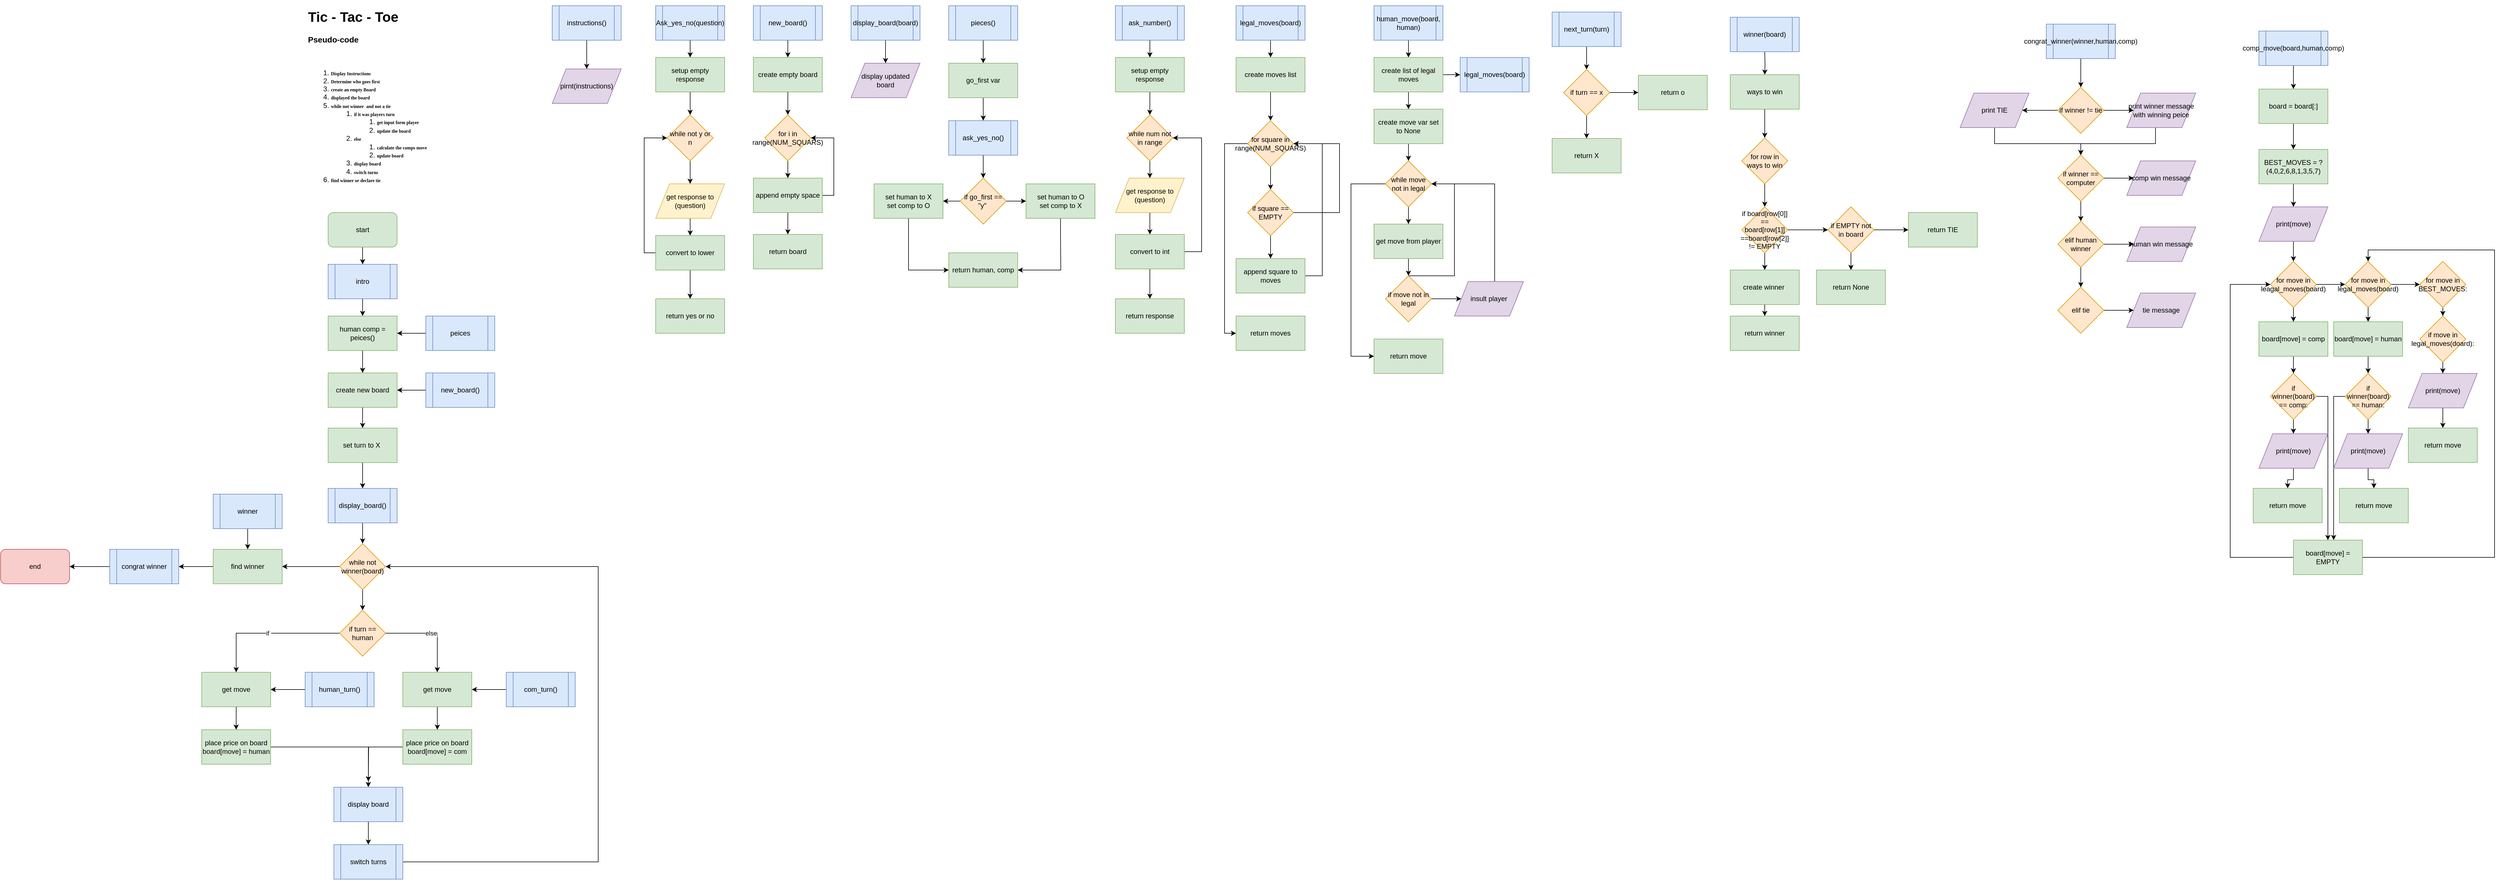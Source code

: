 <mxfile version="11.3.0" type="device" pages="1"><diagram id="eetFQsAR4X0BV-GawQ6A" name="Page-1"><mxGraphModel dx="1655" dy="462" grid="1" gridSize="10" guides="1" tooltips="1" connect="1" arrows="1" fold="1" page="1" pageScale="1" pageWidth="850" pageHeight="1100" math="0" shadow="0"><root><mxCell id="0"/><mxCell id="1" parent="0"/><mxCell id="83Tw8x8b0fD1FHuKYEiR-1" value="&lt;h1&gt;Tic - Tac - Toe&amp;nbsp;&lt;/h1&gt;&lt;h3&gt;&lt;b&gt;Pseudo-code&lt;/b&gt;&lt;/h3&gt;&lt;br&gt;&lt;ol&gt;&lt;li&gt;&lt;h5 style=&quot;line-height: 90% ; margin-top: 10pt ; margin-bottom: 0pt ; margin-left: 0.5in ; text-indent: -0.5in ; direction: ltr ; unicode-bidi: embed ; word-break: normal&quot;&gt;&lt;font face=&quot;Trebuchet MS&quot; style=&quot;font-size: 8px&quot;&gt;&lt;b&gt;Display Instructions&lt;/b&gt;&lt;/font&gt;&lt;/h5&gt;&lt;/li&gt;&lt;li&gt;&lt;div&gt;&lt;font face=&quot;Trebuchet MS&quot; style=&quot;font-size: 8px&quot;&gt;&lt;b&gt;Determine who goes first&lt;/b&gt;&lt;/font&gt;&lt;/div&gt;&lt;/li&gt;&lt;li&gt;&lt;div&gt;&lt;font face=&quot;Trebuchet MS&quot; style=&quot;font-size: 8px&quot;&gt;&lt;b&gt;create an empty Board&lt;/b&gt;&lt;/font&gt;&lt;/div&gt;&lt;/li&gt;&lt;li&gt;&lt;div&gt;&lt;font face=&quot;Trebuchet MS&quot; style=&quot;font-size: 8px&quot;&gt;&lt;b&gt;displayed the board&lt;/b&gt;&lt;/font&gt;&lt;/div&gt;&lt;/li&gt;&lt;li&gt;&lt;div&gt;&lt;font face=&quot;Trebuchet MS&quot; style=&quot;font-size: 8px&quot;&gt;&lt;b&gt;while not winner&amp;nbsp; and not a tie&lt;/b&gt;&lt;/font&gt;&lt;/div&gt;&lt;/li&gt;&lt;ol&gt;&lt;li&gt;&lt;font face=&quot;Trebuchet MS&quot;&gt;&lt;span style=&quot;font-size: 8px&quot;&gt;&lt;b&gt;if it was players turn&lt;/b&gt;&lt;/span&gt;&lt;/font&gt;&lt;/li&gt;&lt;ol&gt;&lt;li&gt;&lt;font face=&quot;Trebuchet MS&quot;&gt;&lt;span style=&quot;font-size: 8px&quot;&gt;&lt;b&gt;get input form player&lt;/b&gt;&lt;/span&gt;&lt;/font&gt;&lt;/li&gt;&lt;li&gt;&lt;font face=&quot;Trebuchet MS&quot;&gt;&lt;span style=&quot;font-size: 8px&quot;&gt;&lt;b&gt;update the board&lt;/b&gt;&lt;/span&gt;&lt;/font&gt;&lt;/li&gt;&lt;/ol&gt;&lt;li&gt;&lt;font face=&quot;Trebuchet MS&quot;&gt;&lt;span style=&quot;font-size: 8px&quot;&gt;&lt;b&gt;else&amp;nbsp;&lt;/b&gt;&lt;/span&gt;&lt;/font&gt;&lt;/li&gt;&lt;ol&gt;&lt;li&gt;&lt;font face=&quot;Trebuchet MS&quot;&gt;&lt;span style=&quot;font-size: 8px&quot;&gt;&lt;b&gt;calculate the comps move&lt;/b&gt;&lt;/span&gt;&lt;/font&gt;&lt;/li&gt;&lt;li&gt;&lt;font face=&quot;Trebuchet MS&quot;&gt;&lt;span style=&quot;font-size: 8px&quot;&gt;&lt;b&gt;update board&lt;/b&gt;&lt;/span&gt;&lt;/font&gt;&lt;/li&gt;&lt;/ol&gt;&lt;li&gt;&lt;font face=&quot;Trebuchet MS&quot;&gt;&lt;span style=&quot;font-size: 8px&quot;&gt;&lt;b&gt;display board&lt;/b&gt;&lt;/span&gt;&lt;/font&gt;&lt;/li&gt;&lt;li&gt;&lt;font face=&quot;Trebuchet MS&quot;&gt;&lt;span style=&quot;font-size: 8px&quot;&gt;&lt;b&gt;switch turns&lt;/b&gt;&lt;/span&gt;&lt;/font&gt;&lt;/li&gt;&lt;/ol&gt;&lt;li&gt;&lt;font face=&quot;Trebuchet MS&quot;&gt;&lt;span style=&quot;font-size: 8px&quot;&gt;&lt;b&gt;find winner or declare tie&lt;/b&gt;&lt;/span&gt;&lt;/font&gt;&lt;/li&gt;&lt;/ol&gt;" style="text;html=1;strokeColor=none;fillColor=none;spacing=5;spacingTop=-20;whiteSpace=wrap;overflow=hidden;rounded=0;" parent="1" vertex="1"><mxGeometry x="20" y="40" width="240" height="340" as="geometry"/></mxCell><mxCell id="83Tw8x8b0fD1FHuKYEiR-4" value="" style="edgeStyle=orthogonalEdgeStyle;rounded=0;orthogonalLoop=1;jettySize=auto;html=1;" parent="1" source="83Tw8x8b0fD1FHuKYEiR-2" target="83Tw8x8b0fD1FHuKYEiR-3" edge="1"><mxGeometry relative="1" as="geometry"/></mxCell><mxCell id="83Tw8x8b0fD1FHuKYEiR-2" value="instructions()" style="shape=process;whiteSpace=wrap;html=1;backgroundOutline=1;fillColor=#dae8fc;strokeColor=#6c8ebf;" parent="1" vertex="1"><mxGeometry x="450" y="40" width="120" height="60" as="geometry"/></mxCell><mxCell id="83Tw8x8b0fD1FHuKYEiR-3" value="pirnt(instructions)" style="shape=parallelogram;perimeter=parallelogramPerimeter;whiteSpace=wrap;html=1;fillColor=#e1d5e7;strokeColor=#9673a6;" parent="1" vertex="1"><mxGeometry x="450" y="150" width="120" height="60" as="geometry"/></mxCell><mxCell id="83Tw8x8b0fD1FHuKYEiR-8" value="" style="edgeStyle=orthogonalEdgeStyle;rounded=0;orthogonalLoop=1;jettySize=auto;html=1;" parent="1" source="83Tw8x8b0fD1FHuKYEiR-5" target="83Tw8x8b0fD1FHuKYEiR-7" edge="1"><mxGeometry relative="1" as="geometry"/></mxCell><mxCell id="83Tw8x8b0fD1FHuKYEiR-5" value="Ask_yes_no(question)" style="shape=process;whiteSpace=wrap;html=1;backgroundOutline=1;fillColor=#dae8fc;strokeColor=#6c8ebf;" parent="1" vertex="1"><mxGeometry x="630" y="40" width="120" height="60" as="geometry"/></mxCell><mxCell id="83Tw8x8b0fD1FHuKYEiR-6" value="return yes or no" style="rounded=0;whiteSpace=wrap;html=1;fillColor=#d5e8d4;strokeColor=#82b366;" parent="1" vertex="1"><mxGeometry x="630" y="550" width="120" height="60" as="geometry"/></mxCell><mxCell id="83Tw8x8b0fD1FHuKYEiR-10" value="" style="edgeStyle=orthogonalEdgeStyle;rounded=0;orthogonalLoop=1;jettySize=auto;html=1;" parent="1" source="83Tw8x8b0fD1FHuKYEiR-7" target="83Tw8x8b0fD1FHuKYEiR-9" edge="1"><mxGeometry relative="1" as="geometry"/></mxCell><mxCell id="83Tw8x8b0fD1FHuKYEiR-7" value="setup empty response" style="rounded=0;whiteSpace=wrap;html=1;fillColor=#d5e8d4;strokeColor=#82b366;" parent="1" vertex="1"><mxGeometry x="630" y="130" width="120" height="60" as="geometry"/></mxCell><mxCell id="83Tw8x8b0fD1FHuKYEiR-12" value="" style="edgeStyle=orthogonalEdgeStyle;rounded=0;orthogonalLoop=1;jettySize=auto;html=1;" parent="1" source="83Tw8x8b0fD1FHuKYEiR-9" target="83Tw8x8b0fD1FHuKYEiR-11" edge="1"><mxGeometry relative="1" as="geometry"/></mxCell><mxCell id="83Tw8x8b0fD1FHuKYEiR-9" value="while not y or n&lt;br&gt;" style="rhombus;whiteSpace=wrap;html=1;fillColor=#ffe6cc;strokeColor=#d79b00;" parent="1" vertex="1"><mxGeometry x="650" y="230" width="80" height="80" as="geometry"/></mxCell><mxCell id="83Tw8x8b0fD1FHuKYEiR-14" value="" style="edgeStyle=orthogonalEdgeStyle;rounded=0;orthogonalLoop=1;jettySize=auto;html=1;" parent="1" source="83Tw8x8b0fD1FHuKYEiR-11" target="83Tw8x8b0fD1FHuKYEiR-13" edge="1"><mxGeometry relative="1" as="geometry"/></mxCell><mxCell id="83Tw8x8b0fD1FHuKYEiR-11" value="get response to (question)" style="shape=parallelogram;perimeter=parallelogramPerimeter;whiteSpace=wrap;html=1;fillColor=#fff2cc;strokeColor=#d6b656;" parent="1" vertex="1"><mxGeometry x="630" y="350" width="120" height="60" as="geometry"/></mxCell><mxCell id="83Tw8x8b0fD1FHuKYEiR-15" value="" style="edgeStyle=orthogonalEdgeStyle;rounded=0;orthogonalLoop=1;jettySize=auto;html=1;" parent="1" source="83Tw8x8b0fD1FHuKYEiR-13" target="83Tw8x8b0fD1FHuKYEiR-6" edge="1"><mxGeometry relative="1" as="geometry"/></mxCell><mxCell id="83Tw8x8b0fD1FHuKYEiR-16" style="edgeStyle=orthogonalEdgeStyle;rounded=0;orthogonalLoop=1;jettySize=auto;html=1;entryX=0;entryY=0.5;entryDx=0;entryDy=0;" parent="1" source="83Tw8x8b0fD1FHuKYEiR-13" target="83Tw8x8b0fD1FHuKYEiR-9" edge="1"><mxGeometry relative="1" as="geometry"><Array as="points"><mxPoint x="610" y="470"/><mxPoint x="610" y="270"/></Array></mxGeometry></mxCell><mxCell id="83Tw8x8b0fD1FHuKYEiR-13" value="convert to lower" style="rounded=0;whiteSpace=wrap;html=1;fillColor=#d5e8d4;strokeColor=#82b366;" parent="1" vertex="1"><mxGeometry x="630" y="440" width="120" height="60" as="geometry"/></mxCell><mxCell id="83Tw8x8b0fD1FHuKYEiR-19" value="" style="edgeStyle=orthogonalEdgeStyle;rounded=0;orthogonalLoop=1;jettySize=auto;html=1;" parent="1" source="83Tw8x8b0fD1FHuKYEiR-17" target="83Tw8x8b0fD1FHuKYEiR-18" edge="1"><mxGeometry relative="1" as="geometry"/></mxCell><mxCell id="83Tw8x8b0fD1FHuKYEiR-17" value="new_board()" style="shape=process;whiteSpace=wrap;html=1;backgroundOutline=1;fillColor=#dae8fc;strokeColor=#6c8ebf;" parent="1" vertex="1"><mxGeometry x="800" y="40" width="120" height="60" as="geometry"/></mxCell><mxCell id="83Tw8x8b0fD1FHuKYEiR-21" value="" style="edgeStyle=orthogonalEdgeStyle;rounded=0;orthogonalLoop=1;jettySize=auto;html=1;" parent="1" source="83Tw8x8b0fD1FHuKYEiR-18" target="83Tw8x8b0fD1FHuKYEiR-20" edge="1"><mxGeometry relative="1" as="geometry"/></mxCell><mxCell id="83Tw8x8b0fD1FHuKYEiR-18" value="create empty board" style="rounded=0;whiteSpace=wrap;html=1;fillColor=#d5e8d4;strokeColor=#82b366;" parent="1" vertex="1"><mxGeometry x="800" y="130" width="120" height="60" as="geometry"/></mxCell><mxCell id="83Tw8x8b0fD1FHuKYEiR-23" value="" style="edgeStyle=orthogonalEdgeStyle;rounded=0;orthogonalLoop=1;jettySize=auto;html=1;" parent="1" source="83Tw8x8b0fD1FHuKYEiR-20" target="83Tw8x8b0fD1FHuKYEiR-22" edge="1"><mxGeometry relative="1" as="geometry"/></mxCell><mxCell id="83Tw8x8b0fD1FHuKYEiR-20" value="for i in range(NUM_SQUARS)&lt;br&gt;" style="rhombus;whiteSpace=wrap;html=1;fillColor=#ffe6cc;strokeColor=#d79b00;" parent="1" vertex="1"><mxGeometry x="820" y="230" width="80" height="80" as="geometry"/></mxCell><mxCell id="83Tw8x8b0fD1FHuKYEiR-24" style="edgeStyle=orthogonalEdgeStyle;rounded=0;orthogonalLoop=1;jettySize=auto;html=1;entryX=1;entryY=0.5;entryDx=0;entryDy=0;" parent="1" source="83Tw8x8b0fD1FHuKYEiR-22" target="83Tw8x8b0fD1FHuKYEiR-20" edge="1"><mxGeometry relative="1" as="geometry"><Array as="points"><mxPoint x="940" y="370"/><mxPoint x="940" y="270"/></Array></mxGeometry></mxCell><mxCell id="83Tw8x8b0fD1FHuKYEiR-26" value="" style="edgeStyle=orthogonalEdgeStyle;rounded=0;orthogonalLoop=1;jettySize=auto;html=1;" parent="1" source="83Tw8x8b0fD1FHuKYEiR-22" target="83Tw8x8b0fD1FHuKYEiR-25" edge="1"><mxGeometry relative="1" as="geometry"/></mxCell><mxCell id="83Tw8x8b0fD1FHuKYEiR-22" value="append empty space" style="rounded=0;whiteSpace=wrap;html=1;fillColor=#d5e8d4;strokeColor=#82b366;" parent="1" vertex="1"><mxGeometry x="800" y="340" width="120" height="60" as="geometry"/></mxCell><mxCell id="83Tw8x8b0fD1FHuKYEiR-25" value="return board" style="rounded=0;whiteSpace=wrap;html=1;fillColor=#d5e8d4;strokeColor=#82b366;" parent="1" vertex="1"><mxGeometry x="800" y="438" width="120" height="60" as="geometry"/></mxCell><mxCell id="83Tw8x8b0fD1FHuKYEiR-29" value="" style="edgeStyle=orthogonalEdgeStyle;rounded=0;orthogonalLoop=1;jettySize=auto;html=1;" parent="1" source="83Tw8x8b0fD1FHuKYEiR-27" target="83Tw8x8b0fD1FHuKYEiR-28" edge="1"><mxGeometry relative="1" as="geometry"/></mxCell><mxCell id="83Tw8x8b0fD1FHuKYEiR-27" value="display_board(board)" style="shape=process;whiteSpace=wrap;html=1;backgroundOutline=1;fillColor=#dae8fc;strokeColor=#6c8ebf;" parent="1" vertex="1"><mxGeometry x="970" y="40" width="120" height="60" as="geometry"/></mxCell><mxCell id="83Tw8x8b0fD1FHuKYEiR-28" value="display updated board" style="shape=parallelogram;perimeter=parallelogramPerimeter;whiteSpace=wrap;html=1;fillColor=#e1d5e7;strokeColor=#9673a6;" parent="1" vertex="1"><mxGeometry x="970" y="140" width="120" height="60" as="geometry"/></mxCell><mxCell id="83Tw8x8b0fD1FHuKYEiR-32" value="" style="edgeStyle=orthogonalEdgeStyle;rounded=0;orthogonalLoop=1;jettySize=auto;html=1;" parent="1" source="83Tw8x8b0fD1FHuKYEiR-30" target="83Tw8x8b0fD1FHuKYEiR-31" edge="1"><mxGeometry relative="1" as="geometry"/></mxCell><mxCell id="83Tw8x8b0fD1FHuKYEiR-30" value="pieces()" style="shape=process;whiteSpace=wrap;html=1;backgroundOutline=1;fillColor=#dae8fc;strokeColor=#6c8ebf;" parent="1" vertex="1"><mxGeometry x="1140" y="40" width="120" height="60" as="geometry"/></mxCell><mxCell id="83Tw8x8b0fD1FHuKYEiR-34" value="" style="edgeStyle=orthogonalEdgeStyle;rounded=0;orthogonalLoop=1;jettySize=auto;html=1;" parent="1" source="83Tw8x8b0fD1FHuKYEiR-31" target="83Tw8x8b0fD1FHuKYEiR-33" edge="1"><mxGeometry relative="1" as="geometry"/></mxCell><mxCell id="83Tw8x8b0fD1FHuKYEiR-31" value="go_first var" style="rounded=0;whiteSpace=wrap;html=1;fillColor=#d5e8d4;strokeColor=#82b366;" parent="1" vertex="1"><mxGeometry x="1140" y="140" width="120" height="60" as="geometry"/></mxCell><mxCell id="83Tw8x8b0fD1FHuKYEiR-36" value="" style="edgeStyle=orthogonalEdgeStyle;rounded=0;orthogonalLoop=1;jettySize=auto;html=1;" parent="1" source="83Tw8x8b0fD1FHuKYEiR-33" target="83Tw8x8b0fD1FHuKYEiR-35" edge="1"><mxGeometry relative="1" as="geometry"/></mxCell><mxCell id="83Tw8x8b0fD1FHuKYEiR-33" value="ask_yes_no()" style="shape=process;whiteSpace=wrap;html=1;backgroundOutline=1;fillColor=#dae8fc;strokeColor=#6c8ebf;" parent="1" vertex="1"><mxGeometry x="1140" y="240" width="120" height="60" as="geometry"/></mxCell><mxCell id="83Tw8x8b0fD1FHuKYEiR-38" value="" style="edgeStyle=orthogonalEdgeStyle;rounded=0;orthogonalLoop=1;jettySize=auto;html=1;" parent="1" source="83Tw8x8b0fD1FHuKYEiR-35" target="83Tw8x8b0fD1FHuKYEiR-37" edge="1"><mxGeometry relative="1" as="geometry"/></mxCell><mxCell id="83Tw8x8b0fD1FHuKYEiR-40" value="" style="edgeStyle=orthogonalEdgeStyle;rounded=0;orthogonalLoop=1;jettySize=auto;html=1;" parent="1" source="83Tw8x8b0fD1FHuKYEiR-35" target="83Tw8x8b0fD1FHuKYEiR-39" edge="1"><mxGeometry relative="1" as="geometry"/></mxCell><mxCell id="83Tw8x8b0fD1FHuKYEiR-35" value="if go_first == &quot;y&quot;&amp;nbsp;" style="rhombus;whiteSpace=wrap;html=1;fillColor=#ffe6cc;strokeColor=#d79b00;" parent="1" vertex="1"><mxGeometry x="1160" y="340" width="80" height="80" as="geometry"/></mxCell><mxCell id="83Tw8x8b0fD1FHuKYEiR-42" style="edgeStyle=orthogonalEdgeStyle;rounded=0;orthogonalLoop=1;jettySize=auto;html=1;entryX=0;entryY=0.5;entryDx=0;entryDy=0;" parent="1" source="83Tw8x8b0fD1FHuKYEiR-37" target="83Tw8x8b0fD1FHuKYEiR-41" edge="1"><mxGeometry relative="1" as="geometry"><Array as="points"><mxPoint x="1070" y="500"/></Array></mxGeometry></mxCell><mxCell id="83Tw8x8b0fD1FHuKYEiR-37" value="set human to X&lt;br&gt;set comp to O" style="rounded=0;whiteSpace=wrap;html=1;fillColor=#d5e8d4;strokeColor=#82b366;" parent="1" vertex="1"><mxGeometry x="1010" y="350" width="120" height="60" as="geometry"/></mxCell><mxCell id="83Tw8x8b0fD1FHuKYEiR-43" style="edgeStyle=orthogonalEdgeStyle;rounded=0;orthogonalLoop=1;jettySize=auto;html=1;entryX=1;entryY=0.5;entryDx=0;entryDy=0;" parent="1" source="83Tw8x8b0fD1FHuKYEiR-39" target="83Tw8x8b0fD1FHuKYEiR-41" edge="1"><mxGeometry relative="1" as="geometry"><Array as="points"><mxPoint x="1335" y="440"/><mxPoint x="1335" y="500"/></Array></mxGeometry></mxCell><mxCell id="83Tw8x8b0fD1FHuKYEiR-39" value="set human to O&lt;br&gt;set comp to X" style="rounded=0;whiteSpace=wrap;html=1;fillColor=#d5e8d4;strokeColor=#82b366;" parent="1" vertex="1"><mxGeometry x="1274.5" y="350" width="120" height="60" as="geometry"/></mxCell><mxCell id="83Tw8x8b0fD1FHuKYEiR-41" value="return human, comp" style="rounded=0;whiteSpace=wrap;html=1;fillColor=#d5e8d4;strokeColor=#82b366;" parent="1" vertex="1"><mxGeometry x="1140" y="470" width="120" height="60" as="geometry"/></mxCell><mxCell id="6XBW53UyCY01U9_KfoBR-3" value="" style="edgeStyle=orthogonalEdgeStyle;rounded=0;orthogonalLoop=1;jettySize=auto;html=1;" parent="1" source="6XBW53UyCY01U9_KfoBR-1" target="6XBW53UyCY01U9_KfoBR-2" edge="1"><mxGeometry relative="1" as="geometry"/></mxCell><mxCell id="6XBW53UyCY01U9_KfoBR-1" value="ask_number()" style="shape=process;whiteSpace=wrap;html=1;backgroundOutline=1;fillColor=#dae8fc;strokeColor=#6c8ebf;" parent="1" vertex="1"><mxGeometry x="1430" y="40" width="120" height="60" as="geometry"/></mxCell><mxCell id="6XBW53UyCY01U9_KfoBR-5" value="" style="edgeStyle=orthogonalEdgeStyle;rounded=0;orthogonalLoop=1;jettySize=auto;html=1;" parent="1" source="6XBW53UyCY01U9_KfoBR-2" target="6XBW53UyCY01U9_KfoBR-4" edge="1"><mxGeometry relative="1" as="geometry"/></mxCell><mxCell id="6XBW53UyCY01U9_KfoBR-2" value="setup empty response" style="rounded=0;whiteSpace=wrap;html=1;fillColor=#d5e8d4;strokeColor=#82b366;" parent="1" vertex="1"><mxGeometry x="1430" y="130" width="120" height="60" as="geometry"/></mxCell><mxCell id="6XBW53UyCY01U9_KfoBR-7" value="" style="edgeStyle=orthogonalEdgeStyle;rounded=0;orthogonalLoop=1;jettySize=auto;html=1;" parent="1" source="6XBW53UyCY01U9_KfoBR-4" target="6XBW53UyCY01U9_KfoBR-6" edge="1"><mxGeometry relative="1" as="geometry"/></mxCell><mxCell id="6XBW53UyCY01U9_KfoBR-4" value="while num not in range" style="rhombus;whiteSpace=wrap;html=1;fillColor=#ffe6cc;strokeColor=#d79b00;" parent="1" vertex="1"><mxGeometry x="1450" y="230" width="80" height="80" as="geometry"/></mxCell><mxCell id="6XBW53UyCY01U9_KfoBR-9" value="" style="edgeStyle=orthogonalEdgeStyle;rounded=0;orthogonalLoop=1;jettySize=auto;html=1;" parent="1" source="6XBW53UyCY01U9_KfoBR-6" target="6XBW53UyCY01U9_KfoBR-8" edge="1"><mxGeometry relative="1" as="geometry"/></mxCell><mxCell id="6XBW53UyCY01U9_KfoBR-6" value="get response to (question)" style="shape=parallelogram;perimeter=parallelogramPerimeter;whiteSpace=wrap;html=1;fillColor=#fff2cc;strokeColor=#d6b656;" parent="1" vertex="1"><mxGeometry x="1430" y="340" width="120" height="60" as="geometry"/></mxCell><mxCell id="6XBW53UyCY01U9_KfoBR-11" value="" style="edgeStyle=orthogonalEdgeStyle;rounded=0;orthogonalLoop=1;jettySize=auto;html=1;" parent="1" source="6XBW53UyCY01U9_KfoBR-8" target="6XBW53UyCY01U9_KfoBR-10" edge="1"><mxGeometry relative="1" as="geometry"/></mxCell><mxCell id="6XBW53UyCY01U9_KfoBR-13" style="edgeStyle=orthogonalEdgeStyle;rounded=0;orthogonalLoop=1;jettySize=auto;html=1;entryX=1;entryY=0.5;entryDx=0;entryDy=0;" parent="1" source="6XBW53UyCY01U9_KfoBR-8" target="6XBW53UyCY01U9_KfoBR-4" edge="1"><mxGeometry relative="1" as="geometry"><Array as="points"><mxPoint x="1580" y="468"/><mxPoint x="1580" y="270"/></Array></mxGeometry></mxCell><mxCell id="6XBW53UyCY01U9_KfoBR-8" value="convert to int" style="rounded=0;whiteSpace=wrap;html=1;fillColor=#d5e8d4;strokeColor=#82b366;" parent="1" vertex="1"><mxGeometry x="1430" y="438" width="120" height="60" as="geometry"/></mxCell><mxCell id="6XBW53UyCY01U9_KfoBR-10" value="return response" style="rounded=0;whiteSpace=wrap;html=1;fillColor=#d5e8d4;strokeColor=#82b366;" parent="1" vertex="1"><mxGeometry x="1430" y="550" width="120" height="60" as="geometry"/></mxCell><mxCell id="6XBW53UyCY01U9_KfoBR-16" value="" style="edgeStyle=orthogonalEdgeStyle;rounded=0;orthogonalLoop=1;jettySize=auto;html=1;" parent="1" source="6XBW53UyCY01U9_KfoBR-14" target="6XBW53UyCY01U9_KfoBR-15" edge="1"><mxGeometry relative="1" as="geometry"/></mxCell><mxCell id="6XBW53UyCY01U9_KfoBR-14" value="legal_moves(board)" style="shape=process;whiteSpace=wrap;html=1;backgroundOutline=1;fillColor=#dae8fc;strokeColor=#6c8ebf;" parent="1" vertex="1"><mxGeometry x="1640" y="40" width="120" height="60" as="geometry"/></mxCell><mxCell id="6XBW53UyCY01U9_KfoBR-18" value="" style="edgeStyle=orthogonalEdgeStyle;rounded=0;orthogonalLoop=1;jettySize=auto;html=1;" parent="1" source="6XBW53UyCY01U9_KfoBR-15" target="6XBW53UyCY01U9_KfoBR-17" edge="1"><mxGeometry relative="1" as="geometry"/></mxCell><mxCell id="6XBW53UyCY01U9_KfoBR-15" value="create moves list" style="rounded=0;whiteSpace=wrap;html=1;fillColor=#d5e8d4;strokeColor=#82b366;" parent="1" vertex="1"><mxGeometry x="1640" y="130" width="120" height="60" as="geometry"/></mxCell><mxCell id="6XBW53UyCY01U9_KfoBR-20" value="" style="edgeStyle=orthogonalEdgeStyle;rounded=0;orthogonalLoop=1;jettySize=auto;html=1;" parent="1" source="6XBW53UyCY01U9_KfoBR-17" target="6XBW53UyCY01U9_KfoBR-19" edge="1"><mxGeometry relative="1" as="geometry"/></mxCell><mxCell id="6XBW53UyCY01U9_KfoBR-26" style="edgeStyle=orthogonalEdgeStyle;rounded=0;orthogonalLoop=1;jettySize=auto;html=1;entryX=0;entryY=0.5;entryDx=0;entryDy=0;" parent="1" source="6XBW53UyCY01U9_KfoBR-17" target="6XBW53UyCY01U9_KfoBR-25" edge="1"><mxGeometry relative="1" as="geometry"><Array as="points"><mxPoint x="1620" y="280"/><mxPoint x="1620" y="610"/></Array></mxGeometry></mxCell><mxCell id="6XBW53UyCY01U9_KfoBR-17" value="for square in range(NUM_SQUARS)&lt;br&gt;" style="rhombus;whiteSpace=wrap;html=1;fillColor=#ffe6cc;strokeColor=#d79b00;" parent="1" vertex="1"><mxGeometry x="1660" y="240" width="80" height="80" as="geometry"/></mxCell><mxCell id="6XBW53UyCY01U9_KfoBR-22" value="" style="edgeStyle=orthogonalEdgeStyle;rounded=0;orthogonalLoop=1;jettySize=auto;html=1;" parent="1" source="6XBW53UyCY01U9_KfoBR-19" target="6XBW53UyCY01U9_KfoBR-21" edge="1"><mxGeometry relative="1" as="geometry"/></mxCell><mxCell id="6XBW53UyCY01U9_KfoBR-24" style="edgeStyle=orthogonalEdgeStyle;rounded=0;orthogonalLoop=1;jettySize=auto;html=1;entryX=1;entryY=0.5;entryDx=0;entryDy=0;" parent="1" source="6XBW53UyCY01U9_KfoBR-19" target="6XBW53UyCY01U9_KfoBR-17" edge="1"><mxGeometry relative="1" as="geometry"><mxPoint x="1830" y="270" as="targetPoint"/><Array as="points"><mxPoint x="1820" y="400"/><mxPoint x="1820" y="280"/></Array></mxGeometry></mxCell><mxCell id="6XBW53UyCY01U9_KfoBR-19" value="if square == EMPTY" style="rhombus;whiteSpace=wrap;html=1;fillColor=#ffe6cc;strokeColor=#d79b00;" parent="1" vertex="1"><mxGeometry x="1660" y="360" width="80" height="80" as="geometry"/></mxCell><mxCell id="6XBW53UyCY01U9_KfoBR-23" style="edgeStyle=orthogonalEdgeStyle;rounded=0;orthogonalLoop=1;jettySize=auto;html=1;entryX=1;entryY=0.5;entryDx=0;entryDy=0;" parent="1" source="6XBW53UyCY01U9_KfoBR-21" target="6XBW53UyCY01U9_KfoBR-17" edge="1"><mxGeometry relative="1" as="geometry"><Array as="points"><mxPoint x="1790" y="510"/><mxPoint x="1790" y="280"/></Array></mxGeometry></mxCell><mxCell id="6XBW53UyCY01U9_KfoBR-21" value="append square to moves" style="rounded=0;whiteSpace=wrap;html=1;fillColor=#d5e8d4;strokeColor=#82b366;" parent="1" vertex="1"><mxGeometry x="1640" y="480" width="120" height="60" as="geometry"/></mxCell><mxCell id="6XBW53UyCY01U9_KfoBR-25" value="return moves" style="rounded=0;whiteSpace=wrap;html=1;fillColor=#d5e8d4;strokeColor=#82b366;" parent="1" vertex="1"><mxGeometry x="1640" y="580" width="120" height="60" as="geometry"/></mxCell><mxCell id="6XBW53UyCY01U9_KfoBR-29" value="" style="edgeStyle=orthogonalEdgeStyle;rounded=0;orthogonalLoop=1;jettySize=auto;html=1;" parent="1" source="6XBW53UyCY01U9_KfoBR-27" target="6XBW53UyCY01U9_KfoBR-28" edge="1"><mxGeometry relative="1" as="geometry"/></mxCell><mxCell id="6XBW53UyCY01U9_KfoBR-27" value="human_move(board, human)" style="shape=process;whiteSpace=wrap;html=1;backgroundOutline=1;fillColor=#dae8fc;strokeColor=#6c8ebf;" parent="1" vertex="1"><mxGeometry x="1880" y="40" width="120" height="60" as="geometry"/></mxCell><mxCell id="6XBW53UyCY01U9_KfoBR-31" value="" style="edgeStyle=orthogonalEdgeStyle;rounded=0;orthogonalLoop=1;jettySize=auto;html=1;" parent="1" source="6XBW53UyCY01U9_KfoBR-28" target="6XBW53UyCY01U9_KfoBR-30" edge="1"><mxGeometry relative="1" as="geometry"/></mxCell><mxCell id="6XBW53UyCY01U9_KfoBR-33" value="" style="edgeStyle=orthogonalEdgeStyle;rounded=0;orthogonalLoop=1;jettySize=auto;html=1;" parent="1" source="6XBW53UyCY01U9_KfoBR-28" target="6XBW53UyCY01U9_KfoBR-32" edge="1"><mxGeometry relative="1" as="geometry"/></mxCell><mxCell id="6XBW53UyCY01U9_KfoBR-28" value="create list of legal moves" style="rounded=0;whiteSpace=wrap;html=1;fillColor=#d5e8d4;strokeColor=#82b366;" parent="1" vertex="1"><mxGeometry x="1880" y="130" width="120" height="60" as="geometry"/></mxCell><mxCell id="6XBW53UyCY01U9_KfoBR-30" value="legal_moves(board)" style="shape=process;whiteSpace=wrap;html=1;backgroundOutline=1;fillColor=#dae8fc;strokeColor=#6c8ebf;" parent="1" vertex="1"><mxGeometry x="2030" y="130" width="120" height="60" as="geometry"/></mxCell><mxCell id="6XBW53UyCY01U9_KfoBR-35" value="" style="edgeStyle=orthogonalEdgeStyle;rounded=0;orthogonalLoop=1;jettySize=auto;html=1;" parent="1" source="6XBW53UyCY01U9_KfoBR-32" target="6XBW53UyCY01U9_KfoBR-34" edge="1"><mxGeometry relative="1" as="geometry"/></mxCell><mxCell id="6XBW53UyCY01U9_KfoBR-32" value="create move var set to None" style="rounded=0;whiteSpace=wrap;html=1;fillColor=#d5e8d4;strokeColor=#82b366;" parent="1" vertex="1"><mxGeometry x="1880" y="220" width="120" height="60" as="geometry"/></mxCell><mxCell id="6XBW53UyCY01U9_KfoBR-42" value="" style="edgeStyle=orthogonalEdgeStyle;rounded=0;orthogonalLoop=1;jettySize=auto;html=1;" parent="1" source="6XBW53UyCY01U9_KfoBR-34" target="6XBW53UyCY01U9_KfoBR-39" edge="1"><mxGeometry relative="1" as="geometry"/></mxCell><mxCell id="6XBW53UyCY01U9_KfoBR-47" style="edgeStyle=orthogonalEdgeStyle;rounded=0;orthogonalLoop=1;jettySize=auto;html=1;entryX=0;entryY=0.5;entryDx=0;entryDy=0;" parent="1" source="6XBW53UyCY01U9_KfoBR-34" target="6XBW53UyCY01U9_KfoBR-48" edge="1"><mxGeometry relative="1" as="geometry"><mxPoint x="1840" y="350" as="targetPoint"/><Array as="points"><mxPoint x="1840" y="350"/><mxPoint x="1840" y="650"/></Array></mxGeometry></mxCell><mxCell id="6XBW53UyCY01U9_KfoBR-34" value="while move not in legal" style="rhombus;whiteSpace=wrap;html=1;fillColor=#ffe6cc;strokeColor=#d79b00;" parent="1" vertex="1"><mxGeometry x="1900" y="310" width="80" height="80" as="geometry"/></mxCell><mxCell id="6XBW53UyCY01U9_KfoBR-41" value="" style="edgeStyle=orthogonalEdgeStyle;rounded=0;orthogonalLoop=1;jettySize=auto;html=1;" parent="1" source="6XBW53UyCY01U9_KfoBR-39" target="6XBW53UyCY01U9_KfoBR-40" edge="1"><mxGeometry relative="1" as="geometry"/></mxCell><mxCell id="6XBW53UyCY01U9_KfoBR-39" value="get move from player" style="rounded=0;whiteSpace=wrap;html=1;fillColor=#d5e8d4;strokeColor=#82b366;" parent="1" vertex="1"><mxGeometry x="1880" y="420" width="120" height="60" as="geometry"/></mxCell><mxCell id="6XBW53UyCY01U9_KfoBR-44" value="" style="edgeStyle=orthogonalEdgeStyle;rounded=0;orthogonalLoop=1;jettySize=auto;html=1;" parent="1" source="6XBW53UyCY01U9_KfoBR-40" target="6XBW53UyCY01U9_KfoBR-43" edge="1"><mxGeometry relative="1" as="geometry"/></mxCell><mxCell id="6XBW53UyCY01U9_KfoBR-49" style="edgeStyle=orthogonalEdgeStyle;rounded=0;orthogonalLoop=1;jettySize=auto;html=1;" parent="1" source="6XBW53UyCY01U9_KfoBR-40" edge="1"><mxGeometry relative="1" as="geometry"><mxPoint x="1980" y="350" as="targetPoint"/><Array as="points"><mxPoint x="2020" y="510"/><mxPoint x="2020" y="350"/></Array></mxGeometry></mxCell><mxCell id="6XBW53UyCY01U9_KfoBR-40" value="if move not in legal" style="rhombus;whiteSpace=wrap;html=1;fillColor=#ffe6cc;strokeColor=#d79b00;" parent="1" vertex="1"><mxGeometry x="1900" y="510" width="80" height="80" as="geometry"/></mxCell><mxCell id="6XBW53UyCY01U9_KfoBR-46" value="" style="edgeStyle=orthogonalEdgeStyle;rounded=0;orthogonalLoop=1;jettySize=auto;html=1;entryX=1;entryY=0.5;entryDx=0;entryDy=0;" parent="1" source="6XBW53UyCY01U9_KfoBR-43" target="6XBW53UyCY01U9_KfoBR-34" edge="1"><mxGeometry relative="1" as="geometry"><mxPoint x="2080" y="440" as="targetPoint"/><Array as="points"><mxPoint x="2090" y="350"/></Array></mxGeometry></mxCell><mxCell id="6XBW53UyCY01U9_KfoBR-43" value="insult player" style="shape=parallelogram;perimeter=parallelogramPerimeter;whiteSpace=wrap;html=1;fillColor=#e1d5e7;strokeColor=#9673a6;" parent="1" vertex="1"><mxGeometry x="2020" y="520" width="120" height="60" as="geometry"/></mxCell><mxCell id="6XBW53UyCY01U9_KfoBR-48" value="return move" style="rounded=0;whiteSpace=wrap;html=1;fillColor=#d5e8d4;strokeColor=#82b366;" parent="1" vertex="1"><mxGeometry x="1880" y="620" width="120" height="60" as="geometry"/></mxCell><mxCell id="6XBW53UyCY01U9_KfoBR-52" value="" style="edgeStyle=orthogonalEdgeStyle;rounded=0;orthogonalLoop=1;jettySize=auto;html=1;" parent="1" source="6XBW53UyCY01U9_KfoBR-50" target="6XBW53UyCY01U9_KfoBR-51" edge="1"><mxGeometry relative="1" as="geometry"/></mxCell><mxCell id="6XBW53UyCY01U9_KfoBR-50" value="next_turn(turn)" style="shape=process;whiteSpace=wrap;html=1;backgroundOutline=1;fillColor=#dae8fc;strokeColor=#6c8ebf;" parent="1" vertex="1"><mxGeometry x="2190" y="51" width="120" height="60" as="geometry"/></mxCell><mxCell id="6XBW53UyCY01U9_KfoBR-54" value="" style="edgeStyle=orthogonalEdgeStyle;rounded=0;orthogonalLoop=1;jettySize=auto;html=1;" parent="1" source="6XBW53UyCY01U9_KfoBR-51" target="6XBW53UyCY01U9_KfoBR-53" edge="1"><mxGeometry relative="1" as="geometry"/></mxCell><mxCell id="6XBW53UyCY01U9_KfoBR-56" value="" style="edgeStyle=orthogonalEdgeStyle;rounded=0;orthogonalLoop=1;jettySize=auto;html=1;" parent="1" source="6XBW53UyCY01U9_KfoBR-51" target="6XBW53UyCY01U9_KfoBR-55" edge="1"><mxGeometry relative="1" as="geometry"/></mxCell><mxCell id="6XBW53UyCY01U9_KfoBR-51" value="if turn == x" style="rhombus;whiteSpace=wrap;html=1;fillColor=#ffe6cc;strokeColor=#d79b00;" parent="1" vertex="1"><mxGeometry x="2210" y="151" width="80" height="80" as="geometry"/></mxCell><mxCell id="6XBW53UyCY01U9_KfoBR-53" value="return o" style="rounded=0;whiteSpace=wrap;html=1;fillColor=#d5e8d4;strokeColor=#82b366;" parent="1" vertex="1"><mxGeometry x="2340" y="161" width="120" height="60" as="geometry"/></mxCell><mxCell id="6XBW53UyCY01U9_KfoBR-55" value="return X" style="rounded=0;whiteSpace=wrap;html=1;fillColor=#d5e8d4;strokeColor=#82b366;" parent="1" vertex="1"><mxGeometry x="2190" y="271" width="120" height="60" as="geometry"/></mxCell><mxCell id="6XBW53UyCY01U9_KfoBR-59" value="" style="edgeStyle=orthogonalEdgeStyle;rounded=0;orthogonalLoop=1;jettySize=auto;html=1;" parent="1" target="6XBW53UyCY01U9_KfoBR-58" edge="1"><mxGeometry relative="1" as="geometry"><mxPoint x="2560" y="120" as="sourcePoint"/></mxGeometry></mxCell><mxCell id="6XBW53UyCY01U9_KfoBR-61" value="" style="edgeStyle=orthogonalEdgeStyle;rounded=0;orthogonalLoop=1;jettySize=auto;html=1;" parent="1" source="6XBW53UyCY01U9_KfoBR-58" target="6XBW53UyCY01U9_KfoBR-60" edge="1"><mxGeometry relative="1" as="geometry"/></mxCell><mxCell id="6XBW53UyCY01U9_KfoBR-58" value="ways to win" style="rounded=0;whiteSpace=wrap;html=1;fillColor=#d5e8d4;strokeColor=#82b366;" parent="1" vertex="1"><mxGeometry x="2500" y="160" width="120" height="60" as="geometry"/></mxCell><mxCell id="6XBW53UyCY01U9_KfoBR-63" value="" style="edgeStyle=orthogonalEdgeStyle;rounded=0;orthogonalLoop=1;jettySize=auto;html=1;" parent="1" source="6XBW53UyCY01U9_KfoBR-60" target="6XBW53UyCY01U9_KfoBR-62" edge="1"><mxGeometry relative="1" as="geometry"/></mxCell><mxCell id="6XBW53UyCY01U9_KfoBR-60" value="for row in ways to win" style="rhombus;whiteSpace=wrap;html=1;fillColor=#ffe6cc;strokeColor=#d79b00;" parent="1" vertex="1"><mxGeometry x="2520" y="270" width="80" height="80" as="geometry"/></mxCell><mxCell id="6XBW53UyCY01U9_KfoBR-65" value="" style="edgeStyle=orthogonalEdgeStyle;rounded=0;orthogonalLoop=1;jettySize=auto;html=1;" parent="1" source="6XBW53UyCY01U9_KfoBR-62" target="6XBW53UyCY01U9_KfoBR-64" edge="1"><mxGeometry relative="1" as="geometry"/></mxCell><mxCell id="6XBW53UyCY01U9_KfoBR-71" value="" style="edgeStyle=orthogonalEdgeStyle;rounded=0;orthogonalLoop=1;jettySize=auto;html=1;" parent="1" source="6XBW53UyCY01U9_KfoBR-62" target="6XBW53UyCY01U9_KfoBR-70" edge="1"><mxGeometry relative="1" as="geometry"/></mxCell><mxCell id="6XBW53UyCY01U9_KfoBR-62" value="if board[row[0]] == board[row[1]] ==board[row[2]] != EMPTY" style="rhombus;whiteSpace=wrap;html=1;fillColor=#ffe6cc;strokeColor=#d79b00;" parent="1" vertex="1"><mxGeometry x="2520" y="390" width="80" height="80" as="geometry"/></mxCell><mxCell id="6XBW53UyCY01U9_KfoBR-73" value="" style="edgeStyle=orthogonalEdgeStyle;rounded=0;orthogonalLoop=1;jettySize=auto;html=1;" parent="1" source="6XBW53UyCY01U9_KfoBR-70" target="6XBW53UyCY01U9_KfoBR-72" edge="1"><mxGeometry relative="1" as="geometry"/></mxCell><mxCell id="6XBW53UyCY01U9_KfoBR-75" value="" style="edgeStyle=orthogonalEdgeStyle;rounded=0;orthogonalLoop=1;jettySize=auto;html=1;" parent="1" source="6XBW53UyCY01U9_KfoBR-70" target="6XBW53UyCY01U9_KfoBR-74" edge="1"><mxGeometry relative="1" as="geometry"/></mxCell><mxCell id="6XBW53UyCY01U9_KfoBR-70" value="if EMPTY not in board" style="rhombus;whiteSpace=wrap;html=1;fillColor=#ffe6cc;strokeColor=#d79b00;" parent="1" vertex="1"><mxGeometry x="2670" y="390" width="80" height="80" as="geometry"/></mxCell><mxCell id="6XBW53UyCY01U9_KfoBR-67" value="" style="edgeStyle=orthogonalEdgeStyle;rounded=0;orthogonalLoop=1;jettySize=auto;html=1;" parent="1" source="6XBW53UyCY01U9_KfoBR-64" target="6XBW53UyCY01U9_KfoBR-66" edge="1"><mxGeometry relative="1" as="geometry"/></mxCell><mxCell id="6XBW53UyCY01U9_KfoBR-64" value="create winner&amp;nbsp;" style="rounded=0;whiteSpace=wrap;html=1;fillColor=#d5e8d4;strokeColor=#82b366;" parent="1" vertex="1"><mxGeometry x="2500" y="500" width="120" height="60" as="geometry"/></mxCell><mxCell id="6XBW53UyCY01U9_KfoBR-66" value="return winner" style="rounded=0;whiteSpace=wrap;html=1;fillColor=#d5e8d4;strokeColor=#82b366;" parent="1" vertex="1"><mxGeometry x="2500" y="580" width="120" height="60" as="geometry"/></mxCell><mxCell id="6XBW53UyCY01U9_KfoBR-68" value="winner(board)" style="shape=process;whiteSpace=wrap;html=1;backgroundOutline=1;fillColor=#dae8fc;strokeColor=#6c8ebf;" parent="1" vertex="1"><mxGeometry x="2500" y="60" width="120" height="60" as="geometry"/></mxCell><mxCell id="6XBW53UyCY01U9_KfoBR-72" value="return TIE" style="rounded=0;whiteSpace=wrap;html=1;fillColor=#d5e8d4;strokeColor=#82b366;" parent="1" vertex="1"><mxGeometry x="2810" y="400" width="120" height="60" as="geometry"/></mxCell><mxCell id="6XBW53UyCY01U9_KfoBR-74" value="return None" style="rounded=0;whiteSpace=wrap;html=1;fillColor=#d5e8d4;strokeColor=#82b366;" parent="1" vertex="1"><mxGeometry x="2650" y="500" width="120" height="60" as="geometry"/></mxCell><mxCell id="6XBW53UyCY01U9_KfoBR-78" value="" style="edgeStyle=orthogonalEdgeStyle;rounded=0;orthogonalLoop=1;jettySize=auto;html=1;" parent="1" source="6XBW53UyCY01U9_KfoBR-76" target="6XBW53UyCY01U9_KfoBR-77" edge="1"><mxGeometry relative="1" as="geometry"/></mxCell><mxCell id="6XBW53UyCY01U9_KfoBR-76" value="congrat_winner(winner,human,comp)" style="shape=process;whiteSpace=wrap;html=1;backgroundOutline=1;fillColor=#dae8fc;strokeColor=#6c8ebf;" parent="1" vertex="1"><mxGeometry x="3050" y="72" width="120" height="60" as="geometry"/></mxCell><mxCell id="6XBW53UyCY01U9_KfoBR-80" value="" style="edgeStyle=orthogonalEdgeStyle;rounded=0;orthogonalLoop=1;jettySize=auto;html=1;" parent="1" source="6XBW53UyCY01U9_KfoBR-77" target="6XBW53UyCY01U9_KfoBR-79" edge="1"><mxGeometry relative="1" as="geometry"/></mxCell><mxCell id="6XBW53UyCY01U9_KfoBR-82" value="" style="edgeStyle=orthogonalEdgeStyle;rounded=0;orthogonalLoop=1;jettySize=auto;html=1;entryX=1;entryY=0.5;entryDx=0;entryDy=0;" parent="1" source="6XBW53UyCY01U9_KfoBR-77" target="6XBW53UyCY01U9_KfoBR-83" edge="1"><mxGeometry relative="1" as="geometry"><mxPoint x="3020" y="222" as="targetPoint"/></mxGeometry></mxCell><mxCell id="6XBW53UyCY01U9_KfoBR-77" value="if winner != tie" style="rhombus;whiteSpace=wrap;html=1;fillColor=#ffe6cc;strokeColor=#d79b00;" parent="1" vertex="1"><mxGeometry x="3070" y="182" width="80" height="80" as="geometry"/></mxCell><mxCell id="6XBW53UyCY01U9_KfoBR-96" style="edgeStyle=orthogonalEdgeStyle;rounded=0;orthogonalLoop=1;jettySize=auto;html=1;entryX=0.5;entryY=0;entryDx=0;entryDy=0;" parent="1" source="6XBW53UyCY01U9_KfoBR-79" target="6XBW53UyCY01U9_KfoBR-84" edge="1"><mxGeometry relative="1" as="geometry"><Array as="points"><mxPoint x="3240" y="280"/><mxPoint x="3110" y="280"/></Array></mxGeometry></mxCell><mxCell id="6XBW53UyCY01U9_KfoBR-79" value="print winner message with winning peice" style="shape=parallelogram;perimeter=parallelogramPerimeter;whiteSpace=wrap;html=1;fillColor=#e1d5e7;strokeColor=#9673a6;" parent="1" vertex="1"><mxGeometry x="3190" y="192" width="120" height="60" as="geometry"/></mxCell><mxCell id="6XBW53UyCY01U9_KfoBR-97" style="edgeStyle=orthogonalEdgeStyle;rounded=0;orthogonalLoop=1;jettySize=auto;html=1;" parent="1" source="6XBW53UyCY01U9_KfoBR-83" edge="1"><mxGeometry relative="1" as="geometry"><mxPoint x="3110" y="300" as="targetPoint"/><Array as="points"><mxPoint x="2960" y="280"/><mxPoint x="3110" y="280"/></Array></mxGeometry></mxCell><mxCell id="6XBW53UyCY01U9_KfoBR-83" value="print TIE" style="shape=parallelogram;perimeter=parallelogramPerimeter;whiteSpace=wrap;html=1;fillColor=#e1d5e7;strokeColor=#9673a6;" parent="1" vertex="1"><mxGeometry x="2900" y="192" width="120" height="60" as="geometry"/></mxCell><mxCell id="6XBW53UyCY01U9_KfoBR-87" value="" style="edgeStyle=orthogonalEdgeStyle;rounded=0;orthogonalLoop=1;jettySize=auto;html=1;" parent="1" source="6XBW53UyCY01U9_KfoBR-84" target="6XBW53UyCY01U9_KfoBR-86" edge="1"><mxGeometry relative="1" as="geometry"/></mxCell><mxCell id="6XBW53UyCY01U9_KfoBR-91" value="" style="edgeStyle=orthogonalEdgeStyle;rounded=0;orthogonalLoop=1;jettySize=auto;html=1;" parent="1" source="6XBW53UyCY01U9_KfoBR-84" target="6XBW53UyCY01U9_KfoBR-88" edge="1"><mxGeometry relative="1" as="geometry"/></mxCell><mxCell id="6XBW53UyCY01U9_KfoBR-84" value="if winner == computer" style="rhombus;whiteSpace=wrap;html=1;fillColor=#ffe6cc;strokeColor=#d79b00;" parent="1" vertex="1"><mxGeometry x="3070" y="300" width="80" height="80" as="geometry"/></mxCell><mxCell id="6XBW53UyCY01U9_KfoBR-86" value="comp win message" style="shape=parallelogram;perimeter=parallelogramPerimeter;whiteSpace=wrap;html=1;fillColor=#e1d5e7;strokeColor=#9673a6;" parent="1" vertex="1"><mxGeometry x="3190" y="310" width="120" height="60" as="geometry"/></mxCell><mxCell id="6XBW53UyCY01U9_KfoBR-90" value="" style="edgeStyle=orthogonalEdgeStyle;rounded=0;orthogonalLoop=1;jettySize=auto;html=1;" parent="1" source="6XBW53UyCY01U9_KfoBR-88" target="6XBW53UyCY01U9_KfoBR-89" edge="1"><mxGeometry relative="1" as="geometry"/></mxCell><mxCell id="6XBW53UyCY01U9_KfoBR-95" value="" style="edgeStyle=orthogonalEdgeStyle;rounded=0;orthogonalLoop=1;jettySize=auto;html=1;" parent="1" source="6XBW53UyCY01U9_KfoBR-88" target="6XBW53UyCY01U9_KfoBR-92" edge="1"><mxGeometry relative="1" as="geometry"/></mxCell><mxCell id="6XBW53UyCY01U9_KfoBR-88" value="elif human winner" style="rhombus;whiteSpace=wrap;html=1;fillColor=#ffe6cc;strokeColor=#d79b00;" parent="1" vertex="1"><mxGeometry x="3070" y="415" width="80" height="80" as="geometry"/></mxCell><mxCell id="6XBW53UyCY01U9_KfoBR-89" value="human win message" style="shape=parallelogram;perimeter=parallelogramPerimeter;whiteSpace=wrap;html=1;fillColor=#e1d5e7;strokeColor=#9673a6;" parent="1" vertex="1"><mxGeometry x="3190" y="425" width="120" height="60" as="geometry"/></mxCell><mxCell id="6XBW53UyCY01U9_KfoBR-94" value="" style="edgeStyle=orthogonalEdgeStyle;rounded=0;orthogonalLoop=1;jettySize=auto;html=1;" parent="1" source="6XBW53UyCY01U9_KfoBR-92" target="6XBW53UyCY01U9_KfoBR-93" edge="1"><mxGeometry relative="1" as="geometry"/></mxCell><mxCell id="6XBW53UyCY01U9_KfoBR-92" value="elif tie" style="rhombus;whiteSpace=wrap;html=1;fillColor=#ffe6cc;strokeColor=#d79b00;" parent="1" vertex="1"><mxGeometry x="3070" y="530" width="80" height="80" as="geometry"/></mxCell><mxCell id="6XBW53UyCY01U9_KfoBR-93" value="tie message" style="shape=parallelogram;perimeter=parallelogramPerimeter;whiteSpace=wrap;html=1;fillColor=#e1d5e7;strokeColor=#9673a6;" parent="1" vertex="1"><mxGeometry x="3190" y="540" width="120" height="60" as="geometry"/></mxCell><mxCell id="4C-gZSxMCM3PScBbb0Vm-3" value="" style="edgeStyle=orthogonalEdgeStyle;rounded=0;orthogonalLoop=1;jettySize=auto;html=1;" edge="1" parent="1" source="4C-gZSxMCM3PScBbb0Vm-1" target="4C-gZSxMCM3PScBbb0Vm-2"><mxGeometry relative="1" as="geometry"/></mxCell><mxCell id="4C-gZSxMCM3PScBbb0Vm-1" value="comp_move(board,human,comp)" style="shape=process;whiteSpace=wrap;html=1;backgroundOutline=1;fillColor=#dae8fc;strokeColor=#6c8ebf;" vertex="1" parent="1"><mxGeometry x="3420" y="84" width="120" height="60" as="geometry"/></mxCell><mxCell id="4C-gZSxMCM3PScBbb0Vm-5" value="" style="edgeStyle=orthogonalEdgeStyle;rounded=0;orthogonalLoop=1;jettySize=auto;html=1;" edge="1" parent="1" source="4C-gZSxMCM3PScBbb0Vm-2" target="4C-gZSxMCM3PScBbb0Vm-4"><mxGeometry relative="1" as="geometry"/></mxCell><mxCell id="4C-gZSxMCM3PScBbb0Vm-2" value="board = board[:]" style="rounded=0;whiteSpace=wrap;html=1;fillColor=#d5e8d4;strokeColor=#82b366;" vertex="1" parent="1"><mxGeometry x="3420" y="185" width="120" height="60" as="geometry"/></mxCell><mxCell id="4C-gZSxMCM3PScBbb0Vm-7" value="" style="edgeStyle=orthogonalEdgeStyle;rounded=0;orthogonalLoop=1;jettySize=auto;html=1;" edge="1" parent="1" source="4C-gZSxMCM3PScBbb0Vm-4" target="4C-gZSxMCM3PScBbb0Vm-6"><mxGeometry relative="1" as="geometry"/></mxCell><mxCell id="4C-gZSxMCM3PScBbb0Vm-4" value="BEST_MOVES = ?(4,0,2,6,8,1,3,5,7)" style="rounded=0;whiteSpace=wrap;html=1;fillColor=#d5e8d4;strokeColor=#82b366;" vertex="1" parent="1"><mxGeometry x="3420" y="290" width="120" height="60" as="geometry"/></mxCell><mxCell id="4C-gZSxMCM3PScBbb0Vm-9" value="" style="edgeStyle=orthogonalEdgeStyle;rounded=0;orthogonalLoop=1;jettySize=auto;html=1;" edge="1" parent="1" source="4C-gZSxMCM3PScBbb0Vm-6" target="4C-gZSxMCM3PScBbb0Vm-8"><mxGeometry relative="1" as="geometry"/></mxCell><mxCell id="4C-gZSxMCM3PScBbb0Vm-6" value="print(move)" style="shape=parallelogram;perimeter=parallelogramPerimeter;whiteSpace=wrap;html=1;fillColor=#e1d5e7;strokeColor=#9673a6;" vertex="1" parent="1"><mxGeometry x="3420" y="390" width="120" height="60" as="geometry"/></mxCell><mxCell id="4C-gZSxMCM3PScBbb0Vm-19" value="" style="edgeStyle=orthogonalEdgeStyle;rounded=0;orthogonalLoop=1;jettySize=auto;html=1;" edge="1" parent="1" source="4C-gZSxMCM3PScBbb0Vm-8" target="4C-gZSxMCM3PScBbb0Vm-16"><mxGeometry relative="1" as="geometry"/></mxCell><mxCell id="4C-gZSxMCM3PScBbb0Vm-23" value="" style="edgeStyle=orthogonalEdgeStyle;rounded=0;orthogonalLoop=1;jettySize=auto;html=1;" edge="1" parent="1" source="4C-gZSxMCM3PScBbb0Vm-8" target="4C-gZSxMCM3PScBbb0Vm-22"><mxGeometry relative="1" as="geometry"/></mxCell><mxCell id="4C-gZSxMCM3PScBbb0Vm-8" value="for move in leagal_moves(board)" style="rhombus;whiteSpace=wrap;html=1;fillColor=#ffe6cc;strokeColor=#d79b00;" vertex="1" parent="1"><mxGeometry x="3440" y="485" width="80" height="80" as="geometry"/></mxCell><mxCell id="4C-gZSxMCM3PScBbb0Vm-13" value="" style="edgeStyle=orthogonalEdgeStyle;rounded=0;orthogonalLoop=1;jettySize=auto;html=1;" edge="1" parent="1" source="4C-gZSxMCM3PScBbb0Vm-10" target="4C-gZSxMCM3PScBbb0Vm-12"><mxGeometry relative="1" as="geometry"/></mxCell><mxCell id="4C-gZSxMCM3PScBbb0Vm-53" style="edgeStyle=orthogonalEdgeStyle;rounded=0;orthogonalLoop=1;jettySize=auto;html=1;" edge="1" parent="1" source="4C-gZSxMCM3PScBbb0Vm-10" target="4C-gZSxMCM3PScBbb0Vm-51"><mxGeometry relative="1" as="geometry"><Array as="points"><mxPoint x="3540" y="720"/></Array></mxGeometry></mxCell><mxCell id="4C-gZSxMCM3PScBbb0Vm-10" value="if winner(board) == comp:" style="rhombus;whiteSpace=wrap;html=1;fillColor=#ffe6cc;strokeColor=#d79b00;" vertex="1" parent="1"><mxGeometry x="3440" y="679.857" width="80" height="80" as="geometry"/></mxCell><mxCell id="4C-gZSxMCM3PScBbb0Vm-15" value="" style="edgeStyle=orthogonalEdgeStyle;rounded=0;orthogonalLoop=1;jettySize=auto;html=1;" edge="1" parent="1" source="4C-gZSxMCM3PScBbb0Vm-12" target="4C-gZSxMCM3PScBbb0Vm-14"><mxGeometry relative="1" as="geometry"/></mxCell><mxCell id="4C-gZSxMCM3PScBbb0Vm-12" value="print(move)" style="shape=parallelogram;perimeter=parallelogramPerimeter;whiteSpace=wrap;html=1;fillColor=#e1d5e7;strokeColor=#9673a6;" vertex="1" parent="1"><mxGeometry x="3420" y="784.857" width="120" height="60" as="geometry"/></mxCell><mxCell id="4C-gZSxMCM3PScBbb0Vm-14" value="return move" style="rounded=0;whiteSpace=wrap;html=1;fillColor=#d5e8d4;strokeColor=#82b366;" vertex="1" parent="1"><mxGeometry x="3410" y="879.857" width="120" height="60" as="geometry"/></mxCell><mxCell id="4C-gZSxMCM3PScBbb0Vm-21" value="" style="edgeStyle=orthogonalEdgeStyle;rounded=0;orthogonalLoop=1;jettySize=auto;html=1;" edge="1" parent="1" source="4C-gZSxMCM3PScBbb0Vm-16" target="4C-gZSxMCM3PScBbb0Vm-20"><mxGeometry relative="1" as="geometry"/></mxCell><mxCell id="4C-gZSxMCM3PScBbb0Vm-37" value="" style="edgeStyle=orthogonalEdgeStyle;rounded=0;orthogonalLoop=1;jettySize=auto;html=1;" edge="1" parent="1" source="4C-gZSxMCM3PScBbb0Vm-16" target="4C-gZSxMCM3PScBbb0Vm-36"><mxGeometry relative="1" as="geometry"/></mxCell><mxCell id="4C-gZSxMCM3PScBbb0Vm-16" value="for move in legal_moves(board)" style="rhombus;whiteSpace=wrap;html=1;fillColor=#ffe6cc;strokeColor=#d79b00;" vertex="1" parent="1"><mxGeometry x="3570" y="485" width="80" height="80" as="geometry"/></mxCell><mxCell id="4C-gZSxMCM3PScBbb0Vm-35" value="" style="edgeStyle=orthogonalEdgeStyle;rounded=0;orthogonalLoop=1;jettySize=auto;html=1;" edge="1" parent="1" source="4C-gZSxMCM3PScBbb0Vm-20" target="4C-gZSxMCM3PScBbb0Vm-31"><mxGeometry relative="1" as="geometry"/></mxCell><mxCell id="4C-gZSxMCM3PScBbb0Vm-20" value="board[move] = human" style="rounded=0;whiteSpace=wrap;html=1;fillColor=#d5e8d4;strokeColor=#82b366;" vertex="1" parent="1"><mxGeometry x="3550" y="590" width="120" height="60" as="geometry"/></mxCell><mxCell id="4C-gZSxMCM3PScBbb0Vm-24" value="" style="edgeStyle=orthogonalEdgeStyle;rounded=0;orthogonalLoop=1;jettySize=auto;html=1;" edge="1" parent="1" source="4C-gZSxMCM3PScBbb0Vm-22" target="4C-gZSxMCM3PScBbb0Vm-10"><mxGeometry relative="1" as="geometry"/></mxCell><mxCell id="4C-gZSxMCM3PScBbb0Vm-22" value="board[move] = comp" style="rounded=0;whiteSpace=wrap;html=1;fillColor=#d5e8d4;strokeColor=#82b366;" vertex="1" parent="1"><mxGeometry x="3420" y="590" width="120" height="60" as="geometry"/></mxCell><mxCell id="4C-gZSxMCM3PScBbb0Vm-30" value="" style="edgeStyle=orthogonalEdgeStyle;rounded=0;orthogonalLoop=1;jettySize=auto;html=1;" edge="1" parent="1" source="4C-gZSxMCM3PScBbb0Vm-31" target="4C-gZSxMCM3PScBbb0Vm-33"><mxGeometry relative="1" as="geometry"/></mxCell><mxCell id="4C-gZSxMCM3PScBbb0Vm-52" style="edgeStyle=orthogonalEdgeStyle;rounded=0;orthogonalLoop=1;jettySize=auto;html=1;" edge="1" parent="1" source="4C-gZSxMCM3PScBbb0Vm-31" target="4C-gZSxMCM3PScBbb0Vm-51"><mxGeometry relative="1" as="geometry"><Array as="points"><mxPoint x="3550" y="720"/></Array></mxGeometry></mxCell><mxCell id="4C-gZSxMCM3PScBbb0Vm-31" value="if winner(board) == human:" style="rhombus;whiteSpace=wrap;html=1;fillColor=#ffe6cc;strokeColor=#d79b00;" vertex="1" parent="1"><mxGeometry x="3570" y="679.857" width="80" height="80" as="geometry"/></mxCell><mxCell id="4C-gZSxMCM3PScBbb0Vm-32" value="" style="edgeStyle=orthogonalEdgeStyle;rounded=0;orthogonalLoop=1;jettySize=auto;html=1;" edge="1" parent="1" source="4C-gZSxMCM3PScBbb0Vm-33" target="4C-gZSxMCM3PScBbb0Vm-34"><mxGeometry relative="1" as="geometry"/></mxCell><mxCell id="4C-gZSxMCM3PScBbb0Vm-33" value="print(move)" style="shape=parallelogram;perimeter=parallelogramPerimeter;whiteSpace=wrap;html=1;fillColor=#e1d5e7;strokeColor=#9673a6;" vertex="1" parent="1"><mxGeometry x="3550" y="784.857" width="120" height="60" as="geometry"/></mxCell><mxCell id="4C-gZSxMCM3PScBbb0Vm-34" value="return move" style="rounded=0;whiteSpace=wrap;html=1;fillColor=#d5e8d4;strokeColor=#82b366;" vertex="1" parent="1"><mxGeometry x="3560" y="879.857" width="120" height="60" as="geometry"/></mxCell><mxCell id="4C-gZSxMCM3PScBbb0Vm-39" value="" style="edgeStyle=orthogonalEdgeStyle;rounded=0;orthogonalLoop=1;jettySize=auto;html=1;" edge="1" parent="1" source="4C-gZSxMCM3PScBbb0Vm-36" target="4C-gZSxMCM3PScBbb0Vm-38"><mxGeometry relative="1" as="geometry"/></mxCell><mxCell id="4C-gZSxMCM3PScBbb0Vm-36" value="for move in BEST_MOVES:" style="rhombus;whiteSpace=wrap;html=1;fillColor=#ffe6cc;strokeColor=#d79b00;" vertex="1" parent="1"><mxGeometry x="3700" y="485" width="80" height="80" as="geometry"/></mxCell><mxCell id="4C-gZSxMCM3PScBbb0Vm-49" value="" style="edgeStyle=orthogonalEdgeStyle;rounded=0;orthogonalLoop=1;jettySize=auto;html=1;entryX=0.5;entryY=0;entryDx=0;entryDy=0;" edge="1" parent="1" source="4C-gZSxMCM3PScBbb0Vm-38" target="4C-gZSxMCM3PScBbb0Vm-41"><mxGeometry relative="1" as="geometry"><mxPoint x="3740" y="890" as="targetPoint"/></mxGeometry></mxCell><mxCell id="4C-gZSxMCM3PScBbb0Vm-38" value="if move in legal_moves(doard):&lt;br&gt;" style="rhombus;whiteSpace=wrap;html=1;fillColor=#ffe6cc;strokeColor=#d79b00;" vertex="1" parent="1"><mxGeometry x="3700" y="580" width="80" height="80" as="geometry"/></mxCell><mxCell id="4C-gZSxMCM3PScBbb0Vm-50" value="" style="edgeStyle=orthogonalEdgeStyle;rounded=0;orthogonalLoop=1;jettySize=auto;html=1;" edge="1" parent="1" source="4C-gZSxMCM3PScBbb0Vm-41" target="4C-gZSxMCM3PScBbb0Vm-42"><mxGeometry relative="1" as="geometry"/></mxCell><mxCell id="4C-gZSxMCM3PScBbb0Vm-41" value="print(move)" style="shape=parallelogram;perimeter=parallelogramPerimeter;whiteSpace=wrap;html=1;fillColor=#e1d5e7;strokeColor=#9673a6;" vertex="1" parent="1"><mxGeometry x="3680" y="679.857" width="120" height="60" as="geometry"/></mxCell><mxCell id="4C-gZSxMCM3PScBbb0Vm-42" value="return move" style="rounded=0;whiteSpace=wrap;html=1;fillColor=#d5e8d4;strokeColor=#82b366;" vertex="1" parent="1"><mxGeometry x="3680" y="774.857" width="120" height="60" as="geometry"/></mxCell><mxCell id="4C-gZSxMCM3PScBbb0Vm-54" style="edgeStyle=orthogonalEdgeStyle;rounded=0;orthogonalLoop=1;jettySize=auto;html=1;entryX=0;entryY=0.5;entryDx=0;entryDy=0;" edge="1" parent="1" source="4C-gZSxMCM3PScBbb0Vm-51" target="4C-gZSxMCM3PScBbb0Vm-8"><mxGeometry relative="1" as="geometry"><Array as="points"><mxPoint x="3370" y="1000"/><mxPoint x="3370" y="525"/></Array></mxGeometry></mxCell><mxCell id="4C-gZSxMCM3PScBbb0Vm-55" style="edgeStyle=orthogonalEdgeStyle;rounded=0;orthogonalLoop=1;jettySize=auto;html=1;entryX=0.5;entryY=0;entryDx=0;entryDy=0;" edge="1" parent="1" source="4C-gZSxMCM3PScBbb0Vm-51" target="4C-gZSxMCM3PScBbb0Vm-16"><mxGeometry relative="1" as="geometry"><Array as="points"><mxPoint x="3830" y="1000"/><mxPoint x="3830" y="465"/><mxPoint x="3610" y="465"/></Array></mxGeometry></mxCell><mxCell id="4C-gZSxMCM3PScBbb0Vm-51" value="board[move] = EMPTY" style="rounded=0;whiteSpace=wrap;html=1;fillColor=#d5e8d4;strokeColor=#82b366;" vertex="1" parent="1"><mxGeometry x="3480" y="970" width="120" height="60" as="geometry"/></mxCell><mxCell id="4C-gZSxMCM3PScBbb0Vm-58" value="" style="edgeStyle=orthogonalEdgeStyle;rounded=0;orthogonalLoop=1;jettySize=auto;html=1;" edge="1" parent="1" source="4C-gZSxMCM3PScBbb0Vm-56" target="4C-gZSxMCM3PScBbb0Vm-57"><mxGeometry relative="1" as="geometry"/></mxCell><mxCell id="4C-gZSxMCM3PScBbb0Vm-56" value="start" style="rounded=1;whiteSpace=wrap;html=1;fillColor=#d5e8d4;strokeColor=#82b366;" vertex="1" parent="1"><mxGeometry x="60" y="400" width="120" height="60" as="geometry"/></mxCell><mxCell id="4C-gZSxMCM3PScBbb0Vm-62" value="" style="edgeStyle=orthogonalEdgeStyle;rounded=0;orthogonalLoop=1;jettySize=auto;html=1;" edge="1" parent="1" source="4C-gZSxMCM3PScBbb0Vm-57" target="4C-gZSxMCM3PScBbb0Vm-59"><mxGeometry relative="1" as="geometry"/></mxCell><mxCell id="4C-gZSxMCM3PScBbb0Vm-57" value="intro" style="shape=process;whiteSpace=wrap;html=1;backgroundOutline=1;fillColor=#dae8fc;strokeColor=#6c8ebf;" vertex="1" parent="1"><mxGeometry x="60" y="490" width="120" height="60" as="geometry"/></mxCell><mxCell id="4C-gZSxMCM3PScBbb0Vm-64" value="" style="edgeStyle=orthogonalEdgeStyle;rounded=0;orthogonalLoop=1;jettySize=auto;html=1;" edge="1" parent="1" source="4C-gZSxMCM3PScBbb0Vm-59" target="4C-gZSxMCM3PScBbb0Vm-63"><mxGeometry relative="1" as="geometry"/></mxCell><mxCell id="4C-gZSxMCM3PScBbb0Vm-59" value="human comp = peices()" style="rounded=0;whiteSpace=wrap;html=1;fillColor=#d5e8d4;strokeColor=#82b366;" vertex="1" parent="1"><mxGeometry x="60" y="580" width="120" height="60" as="geometry"/></mxCell><mxCell id="4C-gZSxMCM3PScBbb0Vm-61" value="" style="edgeStyle=orthogonalEdgeStyle;rounded=0;orthogonalLoop=1;jettySize=auto;html=1;" edge="1" parent="1" source="4C-gZSxMCM3PScBbb0Vm-60" target="4C-gZSxMCM3PScBbb0Vm-59"><mxGeometry relative="1" as="geometry"/></mxCell><mxCell id="4C-gZSxMCM3PScBbb0Vm-60" value="peices" style="shape=process;whiteSpace=wrap;html=1;backgroundOutline=1;fillColor=#dae8fc;strokeColor=#6c8ebf;" vertex="1" parent="1"><mxGeometry x="230" y="580" width="120" height="60" as="geometry"/></mxCell><mxCell id="4C-gZSxMCM3PScBbb0Vm-74" value="" style="edgeStyle=orthogonalEdgeStyle;rounded=0;orthogonalLoop=1;jettySize=auto;html=1;" edge="1" parent="1" source="4C-gZSxMCM3PScBbb0Vm-63" target="4C-gZSxMCM3PScBbb0Vm-73"><mxGeometry relative="1" as="geometry"/></mxCell><mxCell id="4C-gZSxMCM3PScBbb0Vm-63" value="create new board" style="rounded=0;whiteSpace=wrap;html=1;fillColor=#d5e8d4;strokeColor=#82b366;" vertex="1" parent="1"><mxGeometry x="60" y="679" width="120" height="60" as="geometry"/></mxCell><mxCell id="4C-gZSxMCM3PScBbb0Vm-66" value="" style="edgeStyle=orthogonalEdgeStyle;rounded=0;orthogonalLoop=1;jettySize=auto;html=1;" edge="1" parent="1" source="4C-gZSxMCM3PScBbb0Vm-65" target="4C-gZSxMCM3PScBbb0Vm-63"><mxGeometry relative="1" as="geometry"/></mxCell><mxCell id="4C-gZSxMCM3PScBbb0Vm-65" value="new_board()" style="shape=process;whiteSpace=wrap;html=1;backgroundOutline=1;fillColor=#dae8fc;strokeColor=#6c8ebf;" vertex="1" parent="1"><mxGeometry x="230" y="679" width="120" height="60" as="geometry"/></mxCell><mxCell id="4C-gZSxMCM3PScBbb0Vm-70" value="" style="edgeStyle=orthogonalEdgeStyle;rounded=0;orthogonalLoop=1;jettySize=auto;html=1;" edge="1" parent="1" source="4C-gZSxMCM3PScBbb0Vm-67" target="4C-gZSxMCM3PScBbb0Vm-69"><mxGeometry relative="1" as="geometry"/></mxCell><mxCell id="4C-gZSxMCM3PScBbb0Vm-67" value="display_board()" style="shape=process;whiteSpace=wrap;html=1;backgroundOutline=1;fillColor=#dae8fc;strokeColor=#6c8ebf;" vertex="1" parent="1"><mxGeometry x="60" y="880" width="120" height="60" as="geometry"/></mxCell><mxCell id="4C-gZSxMCM3PScBbb0Vm-72" value="" style="edgeStyle=orthogonalEdgeStyle;rounded=0;orthogonalLoop=1;jettySize=auto;html=1;" edge="1" parent="1" source="4C-gZSxMCM3PScBbb0Vm-69" target="4C-gZSxMCM3PScBbb0Vm-71"><mxGeometry relative="1" as="geometry"/></mxCell><mxCell id="4C-gZSxMCM3PScBbb0Vm-96" style="edgeStyle=orthogonalEdgeStyle;rounded=0;orthogonalLoop=1;jettySize=auto;html=1;" edge="1" parent="1" source="4C-gZSxMCM3PScBbb0Vm-69" target="4C-gZSxMCM3PScBbb0Vm-95"><mxGeometry relative="1" as="geometry"/></mxCell><mxCell id="4C-gZSxMCM3PScBbb0Vm-69" value="while not winner(board)" style="rhombus;whiteSpace=wrap;html=1;fillColor=#ffe6cc;strokeColor=#d79b00;" vertex="1" parent="1"><mxGeometry x="80" y="976" width="80" height="80" as="geometry"/></mxCell><mxCell id="4C-gZSxMCM3PScBbb0Vm-87" value="if&amp;nbsp;" style="edgeStyle=orthogonalEdgeStyle;rounded=0;orthogonalLoop=1;jettySize=auto;html=1;entryX=0.5;entryY=0;entryDx=0;entryDy=0;" edge="1" parent="1" source="4C-gZSxMCM3PScBbb0Vm-71" target="4C-gZSxMCM3PScBbb0Vm-76"><mxGeometry relative="1" as="geometry"/></mxCell><mxCell id="4C-gZSxMCM3PScBbb0Vm-88" value="else" style="edgeStyle=orthogonalEdgeStyle;rounded=0;orthogonalLoop=1;jettySize=auto;html=1;" edge="1" parent="1" source="4C-gZSxMCM3PScBbb0Vm-71" target="4C-gZSxMCM3PScBbb0Vm-83"><mxGeometry relative="1" as="geometry"/></mxCell><mxCell id="4C-gZSxMCM3PScBbb0Vm-71" value="if turn == human" style="rhombus;whiteSpace=wrap;html=1;fillColor=#ffe6cc;strokeColor=#d79b00;" vertex="1" parent="1"><mxGeometry x="80" y="1092" width="80" height="80" as="geometry"/></mxCell><mxCell id="4C-gZSxMCM3PScBbb0Vm-75" value="" style="edgeStyle=orthogonalEdgeStyle;rounded=0;orthogonalLoop=1;jettySize=auto;html=1;" edge="1" parent="1" source="4C-gZSxMCM3PScBbb0Vm-73" target="4C-gZSxMCM3PScBbb0Vm-67"><mxGeometry relative="1" as="geometry"/></mxCell><mxCell id="4C-gZSxMCM3PScBbb0Vm-73" value="set turn to X&amp;nbsp;" style="rounded=0;whiteSpace=wrap;html=1;fillColor=#d5e8d4;strokeColor=#82b366;" vertex="1" parent="1"><mxGeometry x="60" y="775" width="120" height="60" as="geometry"/></mxCell><mxCell id="4C-gZSxMCM3PScBbb0Vm-81" value="" style="edgeStyle=orthogonalEdgeStyle;rounded=0;orthogonalLoop=1;jettySize=auto;html=1;" edge="1" parent="1" source="4C-gZSxMCM3PScBbb0Vm-76" target="4C-gZSxMCM3PScBbb0Vm-80"><mxGeometry relative="1" as="geometry"/></mxCell><mxCell id="4C-gZSxMCM3PScBbb0Vm-76" value="get move" style="rounded=0;whiteSpace=wrap;html=1;fillColor=#d5e8d4;strokeColor=#82b366;" vertex="1" parent="1"><mxGeometry x="-160" y="1200" width="120" height="60" as="geometry"/></mxCell><mxCell id="4C-gZSxMCM3PScBbb0Vm-79" value="" style="edgeStyle=orthogonalEdgeStyle;rounded=0;orthogonalLoop=1;jettySize=auto;html=1;" edge="1" parent="1" source="4C-gZSxMCM3PScBbb0Vm-78" target="4C-gZSxMCM3PScBbb0Vm-76"><mxGeometry relative="1" as="geometry"/></mxCell><mxCell id="4C-gZSxMCM3PScBbb0Vm-78" value="human_turn()" style="shape=process;whiteSpace=wrap;html=1;backgroundOutline=1;fillColor=#dae8fc;strokeColor=#6c8ebf;" vertex="1" parent="1"><mxGeometry x="20" y="1200" width="120" height="60" as="geometry"/></mxCell><mxCell id="4C-gZSxMCM3PScBbb0Vm-90" style="edgeStyle=orthogonalEdgeStyle;rounded=0;orthogonalLoop=1;jettySize=auto;html=1;" edge="1" parent="1" source="4C-gZSxMCM3PScBbb0Vm-80" target="4C-gZSxMCM3PScBbb0Vm-89"><mxGeometry relative="1" as="geometry"/></mxCell><mxCell id="4C-gZSxMCM3PScBbb0Vm-80" value="place price on board&lt;br&gt;board[move] = human" style="rounded=0;whiteSpace=wrap;html=1;fillColor=#d5e8d4;strokeColor=#82b366;" vertex="1" parent="1"><mxGeometry x="-160" y="1300" width="120" height="60" as="geometry"/></mxCell><mxCell id="4C-gZSxMCM3PScBbb0Vm-82" value="" style="edgeStyle=orthogonalEdgeStyle;rounded=0;orthogonalLoop=1;jettySize=auto;html=1;" edge="1" parent="1" source="4C-gZSxMCM3PScBbb0Vm-83" target="4C-gZSxMCM3PScBbb0Vm-86"><mxGeometry relative="1" as="geometry"/></mxCell><mxCell id="4C-gZSxMCM3PScBbb0Vm-83" value="get move" style="rounded=0;whiteSpace=wrap;html=1;fillColor=#d5e8d4;strokeColor=#82b366;" vertex="1" parent="1"><mxGeometry x="190" y="1200" width="120" height="60" as="geometry"/></mxCell><mxCell id="4C-gZSxMCM3PScBbb0Vm-84" value="" style="edgeStyle=orthogonalEdgeStyle;rounded=0;orthogonalLoop=1;jettySize=auto;html=1;" edge="1" parent="1" source="4C-gZSxMCM3PScBbb0Vm-85" target="4C-gZSxMCM3PScBbb0Vm-83"><mxGeometry relative="1" as="geometry"/></mxCell><mxCell id="4C-gZSxMCM3PScBbb0Vm-85" value="com_turn()" style="shape=process;whiteSpace=wrap;html=1;backgroundOutline=1;fillColor=#dae8fc;strokeColor=#6c8ebf;" vertex="1" parent="1"><mxGeometry x="370" y="1200" width="120" height="60" as="geometry"/></mxCell><mxCell id="4C-gZSxMCM3PScBbb0Vm-91" style="edgeStyle=orthogonalEdgeStyle;rounded=0;orthogonalLoop=1;jettySize=auto;html=1;" edge="1" parent="1" source="4C-gZSxMCM3PScBbb0Vm-86"><mxGeometry relative="1" as="geometry"><mxPoint x="130" y="1390.0" as="targetPoint"/></mxGeometry></mxCell><mxCell id="4C-gZSxMCM3PScBbb0Vm-86" value="place price on board&lt;br&gt;board[move] = com" style="rounded=0;whiteSpace=wrap;html=1;fillColor=#d5e8d4;strokeColor=#82b366;" vertex="1" parent="1"><mxGeometry x="190" y="1300" width="120" height="60" as="geometry"/></mxCell><mxCell id="4C-gZSxMCM3PScBbb0Vm-93" value="" style="edgeStyle=orthogonalEdgeStyle;rounded=0;orthogonalLoop=1;jettySize=auto;html=1;" edge="1" parent="1" source="4C-gZSxMCM3PScBbb0Vm-89" target="4C-gZSxMCM3PScBbb0Vm-92"><mxGeometry relative="1" as="geometry"/></mxCell><mxCell id="4C-gZSxMCM3PScBbb0Vm-89" value="display board" style="shape=process;whiteSpace=wrap;html=1;backgroundOutline=1;fillColor=#dae8fc;strokeColor=#6c8ebf;" vertex="1" parent="1"><mxGeometry x="70" y="1400" width="120" height="60" as="geometry"/></mxCell><mxCell id="4C-gZSxMCM3PScBbb0Vm-94" style="edgeStyle=orthogonalEdgeStyle;rounded=0;orthogonalLoop=1;jettySize=auto;html=1;entryX=1;entryY=0.5;entryDx=0;entryDy=0;" edge="1" parent="1" source="4C-gZSxMCM3PScBbb0Vm-92" target="4C-gZSxMCM3PScBbb0Vm-69"><mxGeometry relative="1" as="geometry"><Array as="points"><mxPoint x="530" y="1530"/><mxPoint x="530" y="1016"/></Array></mxGeometry></mxCell><mxCell id="4C-gZSxMCM3PScBbb0Vm-92" value="switch turns" style="shape=process;whiteSpace=wrap;html=1;backgroundOutline=1;fillColor=#dae8fc;strokeColor=#6c8ebf;" vertex="1" parent="1"><mxGeometry x="70" y="1500" width="120" height="60" as="geometry"/></mxCell><mxCell id="4C-gZSxMCM3PScBbb0Vm-100" value="" style="edgeStyle=orthogonalEdgeStyle;rounded=0;orthogonalLoop=1;jettySize=auto;html=1;" edge="1" parent="1" source="4C-gZSxMCM3PScBbb0Vm-95" target="4C-gZSxMCM3PScBbb0Vm-99"><mxGeometry relative="1" as="geometry"/></mxCell><mxCell id="4C-gZSxMCM3PScBbb0Vm-95" value="find winner" style="rounded=0;whiteSpace=wrap;html=1;fillColor=#d5e8d4;strokeColor=#82b366;" vertex="1" parent="1"><mxGeometry x="-140" y="986" width="120" height="60" as="geometry"/></mxCell><mxCell id="4C-gZSxMCM3PScBbb0Vm-98" value="" style="edgeStyle=orthogonalEdgeStyle;rounded=0;orthogonalLoop=1;jettySize=auto;html=1;" edge="1" parent="1" source="4C-gZSxMCM3PScBbb0Vm-97" target="4C-gZSxMCM3PScBbb0Vm-95"><mxGeometry relative="1" as="geometry"/></mxCell><mxCell id="4C-gZSxMCM3PScBbb0Vm-97" value="winner" style="shape=process;whiteSpace=wrap;html=1;backgroundOutline=1;fillColor=#dae8fc;strokeColor=#6c8ebf;" vertex="1" parent="1"><mxGeometry x="-140" y="890" width="120" height="60" as="geometry"/></mxCell><mxCell id="4C-gZSxMCM3PScBbb0Vm-103" value="" style="edgeStyle=orthogonalEdgeStyle;rounded=0;orthogonalLoop=1;jettySize=auto;html=1;" edge="1" parent="1" source="4C-gZSxMCM3PScBbb0Vm-99" target="4C-gZSxMCM3PScBbb0Vm-101"><mxGeometry relative="1" as="geometry"/></mxCell><mxCell id="4C-gZSxMCM3PScBbb0Vm-99" value="congrat winner" style="shape=process;whiteSpace=wrap;html=1;backgroundOutline=1;fillColor=#dae8fc;strokeColor=#6c8ebf;" vertex="1" parent="1"><mxGeometry x="-320" y="986" width="120" height="60" as="geometry"/></mxCell><mxCell id="4C-gZSxMCM3PScBbb0Vm-101" value="end" style="rounded=1;whiteSpace=wrap;html=1;fillColor=#f8cecc;strokeColor=#b85450;" vertex="1" parent="1"><mxGeometry x="-510" y="986" width="120" height="60" as="geometry"/></mxCell></root></mxGraphModel></diagram></mxfile>